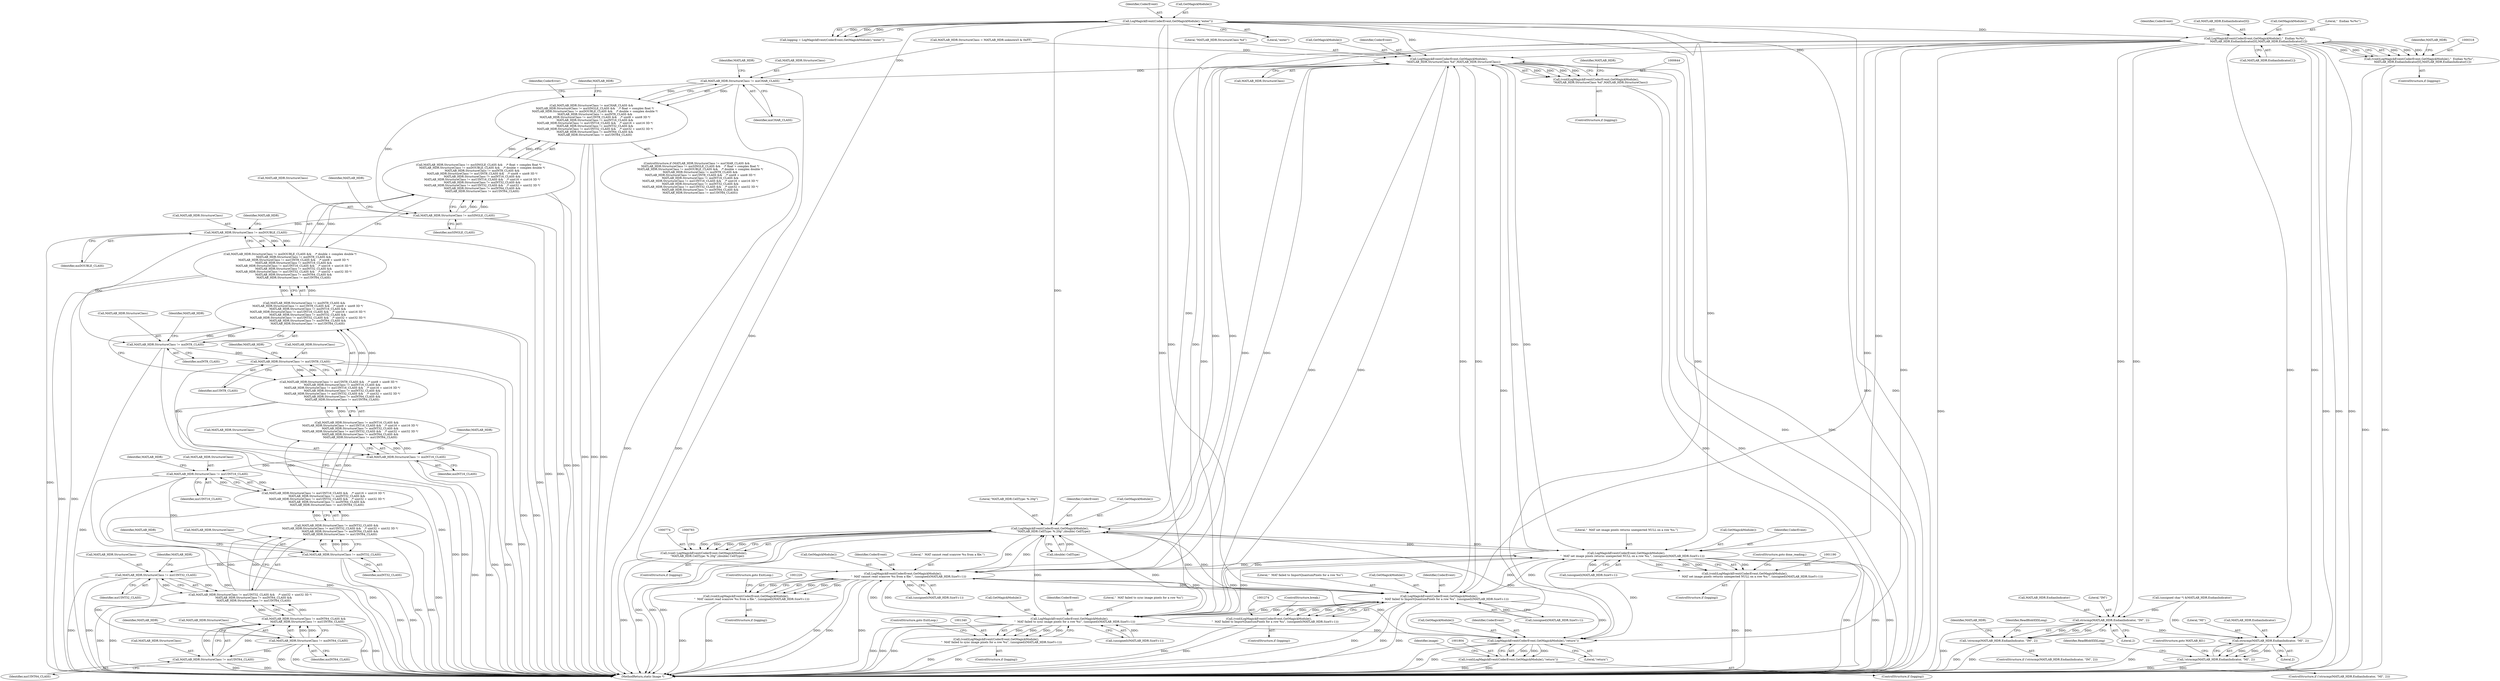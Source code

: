 digraph "0_ImageMagick_8a370f9ab120faf182aa160900ba692ba8e2bcf0@array" {
"1000319" [label="(Call,LogMagickEvent(CoderEvent,GetMagickModule(),\"  Endian %c%c\",\n        MATLAB_HDR.EndianIndicator[0],MATLAB_HDR.EndianIndicator[1]))"];
"1000222" [label="(Call,LogMagickEvent(CoderEvent,GetMagickModule(),\"enter\"))"];
"1000317" [label="(Call,(void)LogMagickEvent(CoderEvent,GetMagickModule(),\"  Endian %c%c\",\n        MATLAB_HDR.EndianIndicator[0],MATLAB_HDR.EndianIndicator[1]))"];
"1000335" [label="(Call,strncmp(MATLAB_HDR.EndianIndicator, \"IM\", 2))"];
"1000334" [label="(Call,!strncmp(MATLAB_HDR.EndianIndicator, \"IM\", 2))"];
"1000362" [label="(Call,strncmp(MATLAB_HDR.EndianIndicator, \"MI\", 2))"];
"1000361" [label="(Call,!strncmp(MATLAB_HDR.EndianIndicator, \"MI\", 2))"];
"1000645" [label="(Call,LogMagickEvent(CoderEvent,GetMagickModule(),\n          \"MATLAB_HDR.StructureClass %d\",MATLAB_HDR.StructureClass))"];
"1000643" [label="(Call,(void)LogMagickEvent(CoderEvent,GetMagickModule(),\n          \"MATLAB_HDR.StructureClass %d\",MATLAB_HDR.StructureClass))"];
"1000654" [label="(Call,MATLAB_HDR.StructureClass != mxCHAR_CLASS)"];
"1000653" [label="(Call,MATLAB_HDR.StructureClass != mxCHAR_CLASS &&\n        MATLAB_HDR.StructureClass != mxSINGLE_CLASS &&    /* float + complex float */\n        MATLAB_HDR.StructureClass != mxDOUBLE_CLASS &&    /* double + complex double */\n        MATLAB_HDR.StructureClass != mxINT8_CLASS &&\n        MATLAB_HDR.StructureClass != mxUINT8_CLASS &&    /* uint8 + uint8 3D */\n        MATLAB_HDR.StructureClass != mxINT16_CLASS &&\n        MATLAB_HDR.StructureClass != mxUINT16_CLASS &&    /* uint16 + uint16 3D */\n        MATLAB_HDR.StructureClass != mxINT32_CLASS &&\n        MATLAB_HDR.StructureClass != mxUINT32_CLASS &&    /* uint32 + uint32 3D */\n        MATLAB_HDR.StructureClass != mxINT64_CLASS &&\n        MATLAB_HDR.StructureClass != mxUINT64_CLASS)"];
"1000660" [label="(Call,MATLAB_HDR.StructureClass != mxSINGLE_CLASS)"];
"1000659" [label="(Call,MATLAB_HDR.StructureClass != mxSINGLE_CLASS &&    /* float + complex float */\n        MATLAB_HDR.StructureClass != mxDOUBLE_CLASS &&    /* double + complex double */\n        MATLAB_HDR.StructureClass != mxINT8_CLASS &&\n        MATLAB_HDR.StructureClass != mxUINT8_CLASS &&    /* uint8 + uint8 3D */\n        MATLAB_HDR.StructureClass != mxINT16_CLASS &&\n        MATLAB_HDR.StructureClass != mxUINT16_CLASS &&    /* uint16 + uint16 3D */\n        MATLAB_HDR.StructureClass != mxINT32_CLASS &&\n        MATLAB_HDR.StructureClass != mxUINT32_CLASS &&    /* uint32 + uint32 3D */\n        MATLAB_HDR.StructureClass != mxINT64_CLASS &&\n        MATLAB_HDR.StructureClass != mxUINT64_CLASS)"];
"1000666" [label="(Call,MATLAB_HDR.StructureClass != mxDOUBLE_CLASS)"];
"1000665" [label="(Call,MATLAB_HDR.StructureClass != mxDOUBLE_CLASS &&    /* double + complex double */\n        MATLAB_HDR.StructureClass != mxINT8_CLASS &&\n        MATLAB_HDR.StructureClass != mxUINT8_CLASS &&    /* uint8 + uint8 3D */\n        MATLAB_HDR.StructureClass != mxINT16_CLASS &&\n        MATLAB_HDR.StructureClass != mxUINT16_CLASS &&    /* uint16 + uint16 3D */\n        MATLAB_HDR.StructureClass != mxINT32_CLASS &&\n        MATLAB_HDR.StructureClass != mxUINT32_CLASS &&    /* uint32 + uint32 3D */\n        MATLAB_HDR.StructureClass != mxINT64_CLASS &&\n        MATLAB_HDR.StructureClass != mxUINT64_CLASS)"];
"1000672" [label="(Call,MATLAB_HDR.StructureClass != mxINT8_CLASS)"];
"1000671" [label="(Call,MATLAB_HDR.StructureClass != mxINT8_CLASS &&\n        MATLAB_HDR.StructureClass != mxUINT8_CLASS &&    /* uint8 + uint8 3D */\n        MATLAB_HDR.StructureClass != mxINT16_CLASS &&\n        MATLAB_HDR.StructureClass != mxUINT16_CLASS &&    /* uint16 + uint16 3D */\n        MATLAB_HDR.StructureClass != mxINT32_CLASS &&\n        MATLAB_HDR.StructureClass != mxUINT32_CLASS &&    /* uint32 + uint32 3D */\n        MATLAB_HDR.StructureClass != mxINT64_CLASS &&\n        MATLAB_HDR.StructureClass != mxUINT64_CLASS)"];
"1000678" [label="(Call,MATLAB_HDR.StructureClass != mxUINT8_CLASS)"];
"1000677" [label="(Call,MATLAB_HDR.StructureClass != mxUINT8_CLASS &&    /* uint8 + uint8 3D */\n        MATLAB_HDR.StructureClass != mxINT16_CLASS &&\n        MATLAB_HDR.StructureClass != mxUINT16_CLASS &&    /* uint16 + uint16 3D */\n        MATLAB_HDR.StructureClass != mxINT32_CLASS &&\n        MATLAB_HDR.StructureClass != mxUINT32_CLASS &&    /* uint32 + uint32 3D */\n        MATLAB_HDR.StructureClass != mxINT64_CLASS &&\n        MATLAB_HDR.StructureClass != mxUINT64_CLASS)"];
"1000684" [label="(Call,MATLAB_HDR.StructureClass != mxINT16_CLASS)"];
"1000683" [label="(Call,MATLAB_HDR.StructureClass != mxINT16_CLASS &&\n        MATLAB_HDR.StructureClass != mxUINT16_CLASS &&    /* uint16 + uint16 3D */\n        MATLAB_HDR.StructureClass != mxINT32_CLASS &&\n        MATLAB_HDR.StructureClass != mxUINT32_CLASS &&    /* uint32 + uint32 3D */\n        MATLAB_HDR.StructureClass != mxINT64_CLASS &&\n        MATLAB_HDR.StructureClass != mxUINT64_CLASS)"];
"1000690" [label="(Call,MATLAB_HDR.StructureClass != mxUINT16_CLASS)"];
"1000689" [label="(Call,MATLAB_HDR.StructureClass != mxUINT16_CLASS &&    /* uint16 + uint16 3D */\n        MATLAB_HDR.StructureClass != mxINT32_CLASS &&\n        MATLAB_HDR.StructureClass != mxUINT32_CLASS &&    /* uint32 + uint32 3D */\n        MATLAB_HDR.StructureClass != mxINT64_CLASS &&\n        MATLAB_HDR.StructureClass != mxUINT64_CLASS)"];
"1000696" [label="(Call,MATLAB_HDR.StructureClass != mxINT32_CLASS)"];
"1000695" [label="(Call,MATLAB_HDR.StructureClass != mxINT32_CLASS &&\n        MATLAB_HDR.StructureClass != mxUINT32_CLASS &&    /* uint32 + uint32 3D */\n        MATLAB_HDR.StructureClass != mxINT64_CLASS &&\n        MATLAB_HDR.StructureClass != mxUINT64_CLASS)"];
"1000702" [label="(Call,MATLAB_HDR.StructureClass != mxUINT32_CLASS)"];
"1000701" [label="(Call,MATLAB_HDR.StructureClass != mxUINT32_CLASS &&    /* uint32 + uint32 3D */\n        MATLAB_HDR.StructureClass != mxINT64_CLASS &&\n        MATLAB_HDR.StructureClass != mxUINT64_CLASS)"];
"1000708" [label="(Call,MATLAB_HDR.StructureClass != mxINT64_CLASS)"];
"1000707" [label="(Call,MATLAB_HDR.StructureClass != mxINT64_CLASS &&\n        MATLAB_HDR.StructureClass != mxUINT64_CLASS)"];
"1000713" [label="(Call,MATLAB_HDR.StructureClass != mxUINT64_CLASS)"];
"1000775" [label="(Call,LogMagickEvent(CoderEvent,GetMagickModule(),\n        \"MATLAB_HDR.CellType: %.20g\",(double) CellType))"];
"1000773" [label="(Call,(void) LogMagickEvent(CoderEvent,GetMagickModule(),\n        \"MATLAB_HDR.CellType: %.20g\",(double) CellType))"];
"1001191" [label="(Call,LogMagickEvent(CoderEvent,GetMagickModule(),\n              \"  MAT set image pixels returns unexpected NULL on a row %u.\", (unsigned)(MATLAB_HDR.SizeY-i-1)))"];
"1001189" [label="(Call,(void)LogMagickEvent(CoderEvent,GetMagickModule(),\n              \"  MAT set image pixels returns unexpected NULL on a row %u.\", (unsigned)(MATLAB_HDR.SizeY-i-1)))"];
"1001221" [label="(Call,LogMagickEvent(CoderEvent,GetMagickModule(),\n             \"  MAT cannot read scanrow %u from a file.\", (unsigned)(MATLAB_HDR.SizeY-i-1)))"];
"1001219" [label="(Call,(void)LogMagickEvent(CoderEvent,GetMagickModule(),\n             \"  MAT cannot read scanrow %u from a file.\", (unsigned)(MATLAB_HDR.SizeY-i-1)))"];
"1001275" [label="(Call,LogMagickEvent(CoderEvent,GetMagickModule(),\n              \"  MAT failed to ImportQuantumPixels for a row %u\", (unsigned)(MATLAB_HDR.SizeY-i-1)))"];
"1001273" [label="(Call,(void)LogMagickEvent(CoderEvent,GetMagickModule(),\n              \"  MAT failed to ImportQuantumPixels for a row %u\", (unsigned)(MATLAB_HDR.SizeY-i-1)))"];
"1001341" [label="(Call,LogMagickEvent(CoderEvent,GetMagickModule(),\n            \"  MAT failed to sync image pixels for a row %u\", (unsigned)(MATLAB_HDR.SizeY-i-1)))"];
"1001339" [label="(Call,(void)LogMagickEvent(CoderEvent,GetMagickModule(),\n            \"  MAT failed to sync image pixels for a row %u\", (unsigned)(MATLAB_HDR.SizeY-i-1)))"];
"1001805" [label="(Call,LogMagickEvent(CoderEvent,GetMagickModule(),\"return\"))"];
"1001803" [label="(Call,(void)LogMagickEvent(CoderEvent,GetMagickModule(),\"return\"))"];
"1000641" [label="(ControlStructure,if (logging))"];
"1000668" [label="(Identifier,MATLAB_HDR)"];
"1000334" [label="(Call,!strncmp(MATLAB_HDR.EndianIndicator, \"IM\", 2))"];
"1001223" [label="(Call,GetMagickModule())"];
"1000697" [label="(Call,MATLAB_HDR.StructureClass)"];
"1000706" [label="(Identifier,mxUINT32_CLASS)"];
"1000778" [label="(Literal,\"MATLAB_HDR.CellType: %.20g\")"];
"1000710" [label="(Identifier,MATLAB_HDR)"];
"1000363" [label="(Call,MATLAB_HDR.EndianIndicator)"];
"1001222" [label="(Identifier,CoderEvent)"];
"1001187" [label="(ControlStructure,if (logging))"];
"1001193" [label="(Call,GetMagickModule())"];
"1001204" [label="(ControlStructure,goto done_reading;)"];
"1000692" [label="(Identifier,MATLAB_HDR)"];
"1000708" [label="(Call,MATLAB_HDR.StructureClass != mxINT64_CLASS)"];
"1000672" [label="(Call,MATLAB_HDR.StructureClass != mxINT8_CLASS)"];
"1001805" [label="(Call,LogMagickEvent(CoderEvent,GetMagickModule(),\"return\"))"];
"1000317" [label="(Call,(void)LogMagickEvent(CoderEvent,GetMagickModule(),\"  Endian %c%c\",\n        MATLAB_HDR.EndianIndicator[0],MATLAB_HDR.EndianIndicator[1]))"];
"1001808" [label="(Literal,\"return\")"];
"1000370" [label="(Identifier,ReadBlobXXXLong)"];
"1000658" [label="(Identifier,mxCHAR_CLASS)"];
"1001191" [label="(Call,LogMagickEvent(CoderEvent,GetMagickModule(),\n              \"  MAT set image pixels returns unexpected NULL on a row %u.\", (unsigned)(MATLAB_HDR.SizeY-i-1)))"];
"1001221" [label="(Call,LogMagickEvent(CoderEvent,GetMagickModule(),\n             \"  MAT cannot read scanrow %u from a file.\", (unsigned)(MATLAB_HDR.SizeY-i-1)))"];
"1000646" [label="(Identifier,CoderEvent)"];
"1001807" [label="(Call,GetMagickModule())"];
"1000340" [label="(Literal,2)"];
"1001192" [label="(Identifier,CoderEvent)"];
"1000364" [label="(Identifier,MATLAB_HDR)"];
"1001271" [label="(ControlStructure,if (logging))"];
"1001224" [label="(Literal,\"  MAT cannot read scanrow %u from a file.\")"];
"1000328" [label="(Call,MATLAB_HDR.EndianIndicator[1])"];
"1000690" [label="(Call,MATLAB_HDR.StructureClass != mxUINT16_CLASS)"];
"1000719" [label="(Identifier,CoderError)"];
"1001337" [label="(ControlStructure,if (logging))"];
"1000684" [label="(Call,MATLAB_HDR.StructureClass != mxINT16_CLASS)"];
"1000696" [label="(Call,MATLAB_HDR.StructureClass != mxINT32_CLASS)"];
"1000700" [label="(Identifier,mxINT32_CLASS)"];
"1000335" [label="(Call,strncmp(MATLAB_HDR.EndianIndicator, \"IM\", 2))"];
"1001194" [label="(Literal,\"  MAT set image pixels returns unexpected NULL on a row %u.\")"];
"1000320" [label="(Identifier,CoderEvent)"];
"1000661" [label="(Call,MATLAB_HDR.StructureClass)"];
"1001195" [label="(Call,(unsigned)(MATLAB_HDR.SizeY-i-1))"];
"1001189" [label="(Call,(void)LogMagickEvent(CoderEvent,GetMagickModule(),\n              \"  MAT set image pixels returns unexpected NULL on a row %u.\", (unsigned)(MATLAB_HDR.SizeY-i-1)))"];
"1000779" [label="(Call,(double) CellType)"];
"1000688" [label="(Identifier,mxINT16_CLASS)"];
"1001803" [label="(Call,(void)LogMagickEvent(CoderEvent,GetMagickModule(),\"return\"))"];
"1000673" [label="(Call,MATLAB_HDR.StructureClass)"];
"1000712" [label="(Identifier,mxINT64_CLASS)"];
"1001234" [label="(ControlStructure,goto ExitLoop;)"];
"1000674" [label="(Identifier,MATLAB_HDR)"];
"1001225" [label="(Call,(unsigned)(MATLAB_HDR.SizeY-i-1))"];
"1001279" [label="(Call,(unsigned)(MATLAB_HDR.SizeY-i-1))"];
"1001801" [label="(ControlStructure,if (logging))"];
"1000222" [label="(Call,LogMagickEvent(CoderEvent,GetMagickModule(),\"enter\"))"];
"1000670" [label="(Identifier,mxDOUBLE_CLASS)"];
"1000685" [label="(Call,MATLAB_HDR.StructureClass)"];
"1000652" [label="(ControlStructure,if (MATLAB_HDR.StructureClass != mxCHAR_CLASS &&\n        MATLAB_HDR.StructureClass != mxSINGLE_CLASS &&    /* float + complex float */\n        MATLAB_HDR.StructureClass != mxDOUBLE_CLASS &&    /* double + complex double */\n        MATLAB_HDR.StructureClass != mxINT8_CLASS &&\n        MATLAB_HDR.StructureClass != mxUINT8_CLASS &&    /* uint8 + uint8 3D */\n        MATLAB_HDR.StructureClass != mxINT16_CLASS &&\n        MATLAB_HDR.StructureClass != mxUINT16_CLASS &&    /* uint16 + uint16 3D */\n        MATLAB_HDR.StructureClass != mxINT32_CLASS &&\n        MATLAB_HDR.StructureClass != mxUINT32_CLASS &&    /* uint32 + uint32 3D */\n        MATLAB_HDR.StructureClass != mxINT64_CLASS &&\n        MATLAB_HDR.StructureClass != mxUINT64_CLASS))"];
"1000366" [label="(Literal,\"MI\")"];
"1000683" [label="(Call,MATLAB_HDR.StructureClass != mxINT16_CLASS &&\n        MATLAB_HDR.StructureClass != mxUINT16_CLASS &&    /* uint16 + uint16 3D */\n        MATLAB_HDR.StructureClass != mxINT32_CLASS &&\n        MATLAB_HDR.StructureClass != mxUINT32_CLASS &&    /* uint32 + uint32 3D */\n        MATLAB_HDR.StructureClass != mxINT64_CLASS &&\n        MATLAB_HDR.StructureClass != mxUINT64_CLASS)"];
"1000220" [label="(Call,logging = LogMagickEvent(CoderEvent,GetMagickModule(),\"enter\"))"];
"1000717" [label="(Identifier,mxUINT64_CLASS)"];
"1000305" [label="(Call,(unsigned char *) &MATLAB_HDR.EndianIndicator)"];
"1000678" [label="(Call,MATLAB_HDR.StructureClass != mxUINT8_CLASS)"];
"1000662" [label="(Identifier,MATLAB_HDR)"];
"1001217" [label="(ControlStructure,if (logging))"];
"1000695" [label="(Call,MATLAB_HDR.StructureClass != mxINT32_CLASS &&\n        MATLAB_HDR.StructureClass != mxUINT32_CLASS &&    /* uint32 + uint32 3D */\n        MATLAB_HDR.StructureClass != mxINT64_CLASS &&\n        MATLAB_HDR.StructureClass != mxUINT64_CLASS)"];
"1000771" [label="(ControlStructure,if (logging))"];
"1001818" [label="(MethodReturn,static Image *)"];
"1000501" [label="(Call,MATLAB_HDR.StructureClass = MATLAB_HDR.unknown5 & 0xFF)"];
"1000682" [label="(Identifier,mxUINT8_CLASS)"];
"1000666" [label="(Call,MATLAB_HDR.StructureClass != mxDOUBLE_CLASS)"];
"1000723" [label="(Identifier,MATLAB_HDR)"];
"1000775" [label="(Call,LogMagickEvent(CoderEvent,GetMagickModule(),\n        \"MATLAB_HDR.CellType: %.20g\",(double) CellType))"];
"1001278" [label="(Literal,\"  MAT failed to ImportQuantumPixels for a row %u\")"];
"1000337" [label="(Identifier,MATLAB_HDR)"];
"1000336" [label="(Call,MATLAB_HDR.EndianIndicator)"];
"1000654" [label="(Call,MATLAB_HDR.StructureClass != mxCHAR_CLASS)"];
"1000694" [label="(Identifier,mxUINT16_CLASS)"];
"1000656" [label="(Identifier,MATLAB_HDR)"];
"1000323" [label="(Call,MATLAB_HDR.EndianIndicator[0])"];
"1000315" [label="(ControlStructure,if (logging))"];
"1000704" [label="(Identifier,MATLAB_HDR)"];
"1000703" [label="(Call,MATLAB_HDR.StructureClass)"];
"1000387" [label="(ControlStructure,goto MATLAB_KO;)"];
"1000698" [label="(Identifier,MATLAB_HDR)"];
"1000660" [label="(Call,MATLAB_HDR.StructureClass != mxSINGLE_CLASS)"];
"1000223" [label="(Identifier,CoderEvent)"];
"1001343" [label="(Call,GetMagickModule())"];
"1001811" [label="(Identifier,image)"];
"1001345" [label="(Call,(unsigned)(MATLAB_HDR.SizeY-i-1))"];
"1000691" [label="(Call,MATLAB_HDR.StructureClass)"];
"1000671" [label="(Call,MATLAB_HDR.StructureClass != mxINT8_CLASS &&\n        MATLAB_HDR.StructureClass != mxUINT8_CLASS &&    /* uint8 + uint8 3D */\n        MATLAB_HDR.StructureClass != mxINT16_CLASS &&\n        MATLAB_HDR.StructureClass != mxUINT16_CLASS &&    /* uint16 + uint16 3D */\n        MATLAB_HDR.StructureClass != mxINT32_CLASS &&\n        MATLAB_HDR.StructureClass != mxUINT32_CLASS &&    /* uint32 + uint32 3D */\n        MATLAB_HDR.StructureClass != mxINT64_CLASS &&\n        MATLAB_HDR.StructureClass != mxUINT64_CLASS)"];
"1001273" [label="(Call,(void)LogMagickEvent(CoderEvent,GetMagickModule(),\n              \"  MAT failed to ImportQuantumPixels for a row %u\", (unsigned)(MATLAB_HDR.SizeY-i-1)))"];
"1001342" [label="(Identifier,CoderEvent)"];
"1000645" [label="(Call,LogMagickEvent(CoderEvent,GetMagickModule(),\n          \"MATLAB_HDR.StructureClass %d\",MATLAB_HDR.StructureClass))"];
"1000715" [label="(Identifier,MATLAB_HDR)"];
"1001806" [label="(Identifier,CoderEvent)"];
"1000339" [label="(Literal,\"IM\")"];
"1000648" [label="(Literal,\"MATLAB_HDR.StructureClass %d\")"];
"1000665" [label="(Call,MATLAB_HDR.StructureClass != mxDOUBLE_CLASS &&    /* double + complex double */\n        MATLAB_HDR.StructureClass != mxINT8_CLASS &&\n        MATLAB_HDR.StructureClass != mxUINT8_CLASS &&    /* uint8 + uint8 3D */\n        MATLAB_HDR.StructureClass != mxINT16_CLASS &&\n        MATLAB_HDR.StructureClass != mxUINT16_CLASS &&    /* uint16 + uint16 3D */\n        MATLAB_HDR.StructureClass != mxINT32_CLASS &&\n        MATLAB_HDR.StructureClass != mxUINT32_CLASS &&    /* uint32 + uint32 3D */\n        MATLAB_HDR.StructureClass != mxINT64_CLASS &&\n        MATLAB_HDR.StructureClass != mxUINT64_CLASS)"];
"1000367" [label="(Literal,2)"];
"1000659" [label="(Call,MATLAB_HDR.StructureClass != mxSINGLE_CLASS &&    /* float + complex float */\n        MATLAB_HDR.StructureClass != mxDOUBLE_CLASS &&    /* double + complex double */\n        MATLAB_HDR.StructureClass != mxINT8_CLASS &&\n        MATLAB_HDR.StructureClass != mxUINT8_CLASS &&    /* uint8 + uint8 3D */\n        MATLAB_HDR.StructureClass != mxINT16_CLASS &&\n        MATLAB_HDR.StructureClass != mxUINT16_CLASS &&    /* uint16 + uint16 3D */\n        MATLAB_HDR.StructureClass != mxINT32_CLASS &&\n        MATLAB_HDR.StructureClass != mxUINT32_CLASS &&    /* uint32 + uint32 3D */\n        MATLAB_HDR.StructureClass != mxINT64_CLASS &&\n        MATLAB_HDR.StructureClass != mxUINT64_CLASS)"];
"1000225" [label="(Literal,\"enter\")"];
"1000333" [label="(ControlStructure,if (!strncmp(MATLAB_HDR.EndianIndicator, \"IM\", 2)))"];
"1000360" [label="(ControlStructure,if (!strncmp(MATLAB_HDR.EndianIndicator, \"MI\", 2)))"];
"1000653" [label="(Call,MATLAB_HDR.StructureClass != mxCHAR_CLASS &&\n        MATLAB_HDR.StructureClass != mxSINGLE_CLASS &&    /* float + complex float */\n        MATLAB_HDR.StructureClass != mxDOUBLE_CLASS &&    /* double + complex double */\n        MATLAB_HDR.StructureClass != mxINT8_CLASS &&\n        MATLAB_HDR.StructureClass != mxUINT8_CLASS &&    /* uint8 + uint8 3D */\n        MATLAB_HDR.StructureClass != mxINT16_CLASS &&\n        MATLAB_HDR.StructureClass != mxUINT16_CLASS &&    /* uint16 + uint16 3D */\n        MATLAB_HDR.StructureClass != mxINT32_CLASS &&\n        MATLAB_HDR.StructureClass != mxUINT32_CLASS &&    /* uint32 + uint32 3D */\n        MATLAB_HDR.StructureClass != mxINT64_CLASS &&\n        MATLAB_HDR.StructureClass != mxUINT64_CLASS)"];
"1000664" [label="(Identifier,mxSINGLE_CLASS)"];
"1000679" [label="(Call,MATLAB_HDR.StructureClass)"];
"1000701" [label="(Call,MATLAB_HDR.StructureClass != mxUINT32_CLASS &&    /* uint32 + uint32 3D */\n        MATLAB_HDR.StructureClass != mxINT64_CLASS &&\n        MATLAB_HDR.StructureClass != mxUINT64_CLASS)"];
"1000361" [label="(Call,!strncmp(MATLAB_HDR.EndianIndicator, \"MI\", 2))"];
"1001275" [label="(Call,LogMagickEvent(CoderEvent,GetMagickModule(),\n              \"  MAT failed to ImportQuantumPixels for a row %u\", (unsigned)(MATLAB_HDR.SizeY-i-1)))"];
"1000776" [label="(Identifier,CoderEvent)"];
"1000680" [label="(Identifier,MATLAB_HDR)"];
"1000321" [label="(Call,GetMagickModule())"];
"1000667" [label="(Call,MATLAB_HDR.StructureClass)"];
"1000777" [label="(Call,GetMagickModule())"];
"1001354" [label="(ControlStructure,goto ExitLoop;)"];
"1000319" [label="(Call,LogMagickEvent(CoderEvent,GetMagickModule(),\"  Endian %c%c\",\n        MATLAB_HDR.EndianIndicator[0],MATLAB_HDR.EndianIndicator[1]))"];
"1000713" [label="(Call,MATLAB_HDR.StructureClass != mxUINT64_CLASS)"];
"1001288" [label="(ControlStructure,break;)"];
"1001341" [label="(Call,LogMagickEvent(CoderEvent,GetMagickModule(),\n            \"  MAT failed to sync image pixels for a row %u\", (unsigned)(MATLAB_HDR.SizeY-i-1)))"];
"1001277" [label="(Call,GetMagickModule())"];
"1001276" [label="(Identifier,CoderEvent)"];
"1000647" [label="(Call,GetMagickModule())"];
"1000655" [label="(Call,MATLAB_HDR.StructureClass)"];
"1000689" [label="(Call,MATLAB_HDR.StructureClass != mxUINT16_CLASS &&    /* uint16 + uint16 3D */\n        MATLAB_HDR.StructureClass != mxINT32_CLASS &&\n        MATLAB_HDR.StructureClass != mxUINT32_CLASS &&    /* uint32 + uint32 3D */\n        MATLAB_HDR.StructureClass != mxINT64_CLASS &&\n        MATLAB_HDR.StructureClass != mxUINT64_CLASS)"];
"1000643" [label="(Call,(void)LogMagickEvent(CoderEvent,GetMagickModule(),\n          \"MATLAB_HDR.StructureClass %d\",MATLAB_HDR.StructureClass))"];
"1001344" [label="(Literal,\"  MAT failed to sync image pixels for a row %u\")"];
"1001219" [label="(Call,(void)LogMagickEvent(CoderEvent,GetMagickModule(),\n             \"  MAT cannot read scanrow %u from a file.\", (unsigned)(MATLAB_HDR.SizeY-i-1)))"];
"1000677" [label="(Call,MATLAB_HDR.StructureClass != mxUINT8_CLASS &&    /* uint8 + uint8 3D */\n        MATLAB_HDR.StructureClass != mxINT16_CLASS &&\n        MATLAB_HDR.StructureClass != mxUINT16_CLASS &&    /* uint16 + uint16 3D */\n        MATLAB_HDR.StructureClass != mxINT32_CLASS &&\n        MATLAB_HDR.StructureClass != mxUINT32_CLASS &&    /* uint32 + uint32 3D */\n        MATLAB_HDR.StructureClass != mxINT64_CLASS &&\n        MATLAB_HDR.StructureClass != mxUINT64_CLASS)"];
"1000224" [label="(Call,GetMagickModule())"];
"1000773" [label="(Call,(void) LogMagickEvent(CoderEvent,GetMagickModule(),\n        \"MATLAB_HDR.CellType: %.20g\",(double) CellType))"];
"1000322" [label="(Literal,\"  Endian %c%c\")"];
"1000686" [label="(Identifier,MATLAB_HDR)"];
"1000343" [label="(Identifier,ReadBlobXXXLong)"];
"1000676" [label="(Identifier,mxINT8_CLASS)"];
"1000702" [label="(Call,MATLAB_HDR.StructureClass != mxUINT32_CLASS)"];
"1000714" [label="(Call,MATLAB_HDR.StructureClass)"];
"1000709" [label="(Call,MATLAB_HDR.StructureClass)"];
"1001339" [label="(Call,(void)LogMagickEvent(CoderEvent,GetMagickModule(),\n            \"  MAT failed to sync image pixels for a row %u\", (unsigned)(MATLAB_HDR.SizeY-i-1)))"];
"1000707" [label="(Call,MATLAB_HDR.StructureClass != mxINT64_CLASS &&\n        MATLAB_HDR.StructureClass != mxUINT64_CLASS)"];
"1000649" [label="(Call,MATLAB_HDR.StructureClass)"];
"1000362" [label="(Call,strncmp(MATLAB_HDR.EndianIndicator, \"MI\", 2))"];
"1000319" -> "1000317"  [label="AST: "];
"1000319" -> "1000328"  [label="CFG: "];
"1000320" -> "1000319"  [label="AST: "];
"1000321" -> "1000319"  [label="AST: "];
"1000322" -> "1000319"  [label="AST: "];
"1000323" -> "1000319"  [label="AST: "];
"1000328" -> "1000319"  [label="AST: "];
"1000317" -> "1000319"  [label="CFG: "];
"1000319" -> "1001818"  [label="DDG: "];
"1000319" -> "1001818"  [label="DDG: "];
"1000319" -> "1001818"  [label="DDG: "];
"1000319" -> "1001818"  [label="DDG: "];
"1000319" -> "1000317"  [label="DDG: "];
"1000319" -> "1000317"  [label="DDG: "];
"1000319" -> "1000317"  [label="DDG: "];
"1000319" -> "1000317"  [label="DDG: "];
"1000319" -> "1000317"  [label="DDG: "];
"1000222" -> "1000319"  [label="DDG: "];
"1000319" -> "1000335"  [label="DDG: "];
"1000319" -> "1000335"  [label="DDG: "];
"1000319" -> "1000362"  [label="DDG: "];
"1000319" -> "1000362"  [label="DDG: "];
"1000319" -> "1000645"  [label="DDG: "];
"1000319" -> "1000775"  [label="DDG: "];
"1000319" -> "1001191"  [label="DDG: "];
"1000319" -> "1001221"  [label="DDG: "];
"1000319" -> "1001275"  [label="DDG: "];
"1000319" -> "1001341"  [label="DDG: "];
"1000319" -> "1001805"  [label="DDG: "];
"1000222" -> "1000220"  [label="AST: "];
"1000222" -> "1000225"  [label="CFG: "];
"1000223" -> "1000222"  [label="AST: "];
"1000224" -> "1000222"  [label="AST: "];
"1000225" -> "1000222"  [label="AST: "];
"1000220" -> "1000222"  [label="CFG: "];
"1000222" -> "1001818"  [label="DDG: "];
"1000222" -> "1001818"  [label="DDG: "];
"1000222" -> "1000220"  [label="DDG: "];
"1000222" -> "1000220"  [label="DDG: "];
"1000222" -> "1000220"  [label="DDG: "];
"1000222" -> "1000645"  [label="DDG: "];
"1000222" -> "1000775"  [label="DDG: "];
"1000222" -> "1001191"  [label="DDG: "];
"1000222" -> "1001221"  [label="DDG: "];
"1000222" -> "1001275"  [label="DDG: "];
"1000222" -> "1001341"  [label="DDG: "];
"1000222" -> "1001805"  [label="DDG: "];
"1000317" -> "1000315"  [label="AST: "];
"1000318" -> "1000317"  [label="AST: "];
"1000337" -> "1000317"  [label="CFG: "];
"1000317" -> "1001818"  [label="DDG: "];
"1000317" -> "1001818"  [label="DDG: "];
"1000335" -> "1000334"  [label="AST: "];
"1000335" -> "1000340"  [label="CFG: "];
"1000336" -> "1000335"  [label="AST: "];
"1000339" -> "1000335"  [label="AST: "];
"1000340" -> "1000335"  [label="AST: "];
"1000334" -> "1000335"  [label="CFG: "];
"1000335" -> "1001818"  [label="DDG: "];
"1000335" -> "1000334"  [label="DDG: "];
"1000335" -> "1000334"  [label="DDG: "];
"1000335" -> "1000334"  [label="DDG: "];
"1000305" -> "1000335"  [label="DDG: "];
"1000335" -> "1000362"  [label="DDG: "];
"1000334" -> "1000333"  [label="AST: "];
"1000343" -> "1000334"  [label="CFG: "];
"1000364" -> "1000334"  [label="CFG: "];
"1000334" -> "1001818"  [label="DDG: "];
"1000334" -> "1001818"  [label="DDG: "];
"1000362" -> "1000361"  [label="AST: "];
"1000362" -> "1000367"  [label="CFG: "];
"1000363" -> "1000362"  [label="AST: "];
"1000366" -> "1000362"  [label="AST: "];
"1000367" -> "1000362"  [label="AST: "];
"1000361" -> "1000362"  [label="CFG: "];
"1000362" -> "1001818"  [label="DDG: "];
"1000362" -> "1000361"  [label="DDG: "];
"1000362" -> "1000361"  [label="DDG: "];
"1000362" -> "1000361"  [label="DDG: "];
"1000305" -> "1000362"  [label="DDG: "];
"1000361" -> "1000360"  [label="AST: "];
"1000370" -> "1000361"  [label="CFG: "];
"1000387" -> "1000361"  [label="CFG: "];
"1000361" -> "1001818"  [label="DDG: "];
"1000361" -> "1001818"  [label="DDG: "];
"1000645" -> "1000643"  [label="AST: "];
"1000645" -> "1000649"  [label="CFG: "];
"1000646" -> "1000645"  [label="AST: "];
"1000647" -> "1000645"  [label="AST: "];
"1000648" -> "1000645"  [label="AST: "];
"1000649" -> "1000645"  [label="AST: "];
"1000643" -> "1000645"  [label="CFG: "];
"1000645" -> "1001818"  [label="DDG: "];
"1000645" -> "1001818"  [label="DDG: "];
"1000645" -> "1000643"  [label="DDG: "];
"1000645" -> "1000643"  [label="DDG: "];
"1000645" -> "1000643"  [label="DDG: "];
"1000645" -> "1000643"  [label="DDG: "];
"1001191" -> "1000645"  [label="DDG: "];
"1001341" -> "1000645"  [label="DDG: "];
"1000775" -> "1000645"  [label="DDG: "];
"1001275" -> "1000645"  [label="DDG: "];
"1001221" -> "1000645"  [label="DDG: "];
"1000501" -> "1000645"  [label="DDG: "];
"1000645" -> "1000654"  [label="DDG: "];
"1000645" -> "1000775"  [label="DDG: "];
"1000645" -> "1001191"  [label="DDG: "];
"1000645" -> "1001221"  [label="DDG: "];
"1000645" -> "1001275"  [label="DDG: "];
"1000645" -> "1001341"  [label="DDG: "];
"1000645" -> "1001805"  [label="DDG: "];
"1000643" -> "1000641"  [label="AST: "];
"1000644" -> "1000643"  [label="AST: "];
"1000656" -> "1000643"  [label="CFG: "];
"1000643" -> "1001818"  [label="DDG: "];
"1000643" -> "1001818"  [label="DDG: "];
"1000654" -> "1000653"  [label="AST: "];
"1000654" -> "1000658"  [label="CFG: "];
"1000655" -> "1000654"  [label="AST: "];
"1000658" -> "1000654"  [label="AST: "];
"1000662" -> "1000654"  [label="CFG: "];
"1000653" -> "1000654"  [label="CFG: "];
"1000654" -> "1001818"  [label="DDG: "];
"1000654" -> "1001818"  [label="DDG: "];
"1000654" -> "1000653"  [label="DDG: "];
"1000654" -> "1000653"  [label="DDG: "];
"1000501" -> "1000654"  [label="DDG: "];
"1000654" -> "1000660"  [label="DDG: "];
"1000653" -> "1000652"  [label="AST: "];
"1000653" -> "1000659"  [label="CFG: "];
"1000659" -> "1000653"  [label="AST: "];
"1000719" -> "1000653"  [label="CFG: "];
"1000723" -> "1000653"  [label="CFG: "];
"1000653" -> "1001818"  [label="DDG: "];
"1000653" -> "1001818"  [label="DDG: "];
"1000653" -> "1001818"  [label="DDG: "];
"1000659" -> "1000653"  [label="DDG: "];
"1000659" -> "1000653"  [label="DDG: "];
"1000660" -> "1000659"  [label="AST: "];
"1000660" -> "1000664"  [label="CFG: "];
"1000661" -> "1000660"  [label="AST: "];
"1000664" -> "1000660"  [label="AST: "];
"1000668" -> "1000660"  [label="CFG: "];
"1000659" -> "1000660"  [label="CFG: "];
"1000660" -> "1001818"  [label="DDG: "];
"1000660" -> "1001818"  [label="DDG: "];
"1000660" -> "1000659"  [label="DDG: "];
"1000660" -> "1000659"  [label="DDG: "];
"1000660" -> "1000666"  [label="DDG: "];
"1000659" -> "1000665"  [label="CFG: "];
"1000665" -> "1000659"  [label="AST: "];
"1000659" -> "1001818"  [label="DDG: "];
"1000659" -> "1001818"  [label="DDG: "];
"1000665" -> "1000659"  [label="DDG: "];
"1000665" -> "1000659"  [label="DDG: "];
"1000666" -> "1000665"  [label="AST: "];
"1000666" -> "1000670"  [label="CFG: "];
"1000667" -> "1000666"  [label="AST: "];
"1000670" -> "1000666"  [label="AST: "];
"1000674" -> "1000666"  [label="CFG: "];
"1000665" -> "1000666"  [label="CFG: "];
"1000666" -> "1001818"  [label="DDG: "];
"1000666" -> "1001818"  [label="DDG: "];
"1000666" -> "1000665"  [label="DDG: "];
"1000666" -> "1000665"  [label="DDG: "];
"1000666" -> "1000672"  [label="DDG: "];
"1000665" -> "1000671"  [label="CFG: "];
"1000671" -> "1000665"  [label="AST: "];
"1000665" -> "1001818"  [label="DDG: "];
"1000665" -> "1001818"  [label="DDG: "];
"1000671" -> "1000665"  [label="DDG: "];
"1000671" -> "1000665"  [label="DDG: "];
"1000672" -> "1000671"  [label="AST: "];
"1000672" -> "1000676"  [label="CFG: "];
"1000673" -> "1000672"  [label="AST: "];
"1000676" -> "1000672"  [label="AST: "];
"1000680" -> "1000672"  [label="CFG: "];
"1000671" -> "1000672"  [label="CFG: "];
"1000672" -> "1001818"  [label="DDG: "];
"1000672" -> "1001818"  [label="DDG: "];
"1000672" -> "1000671"  [label="DDG: "];
"1000672" -> "1000671"  [label="DDG: "];
"1000672" -> "1000678"  [label="DDG: "];
"1000671" -> "1000677"  [label="CFG: "];
"1000677" -> "1000671"  [label="AST: "];
"1000671" -> "1001818"  [label="DDG: "];
"1000671" -> "1001818"  [label="DDG: "];
"1000677" -> "1000671"  [label="DDG: "];
"1000677" -> "1000671"  [label="DDG: "];
"1000678" -> "1000677"  [label="AST: "];
"1000678" -> "1000682"  [label="CFG: "];
"1000679" -> "1000678"  [label="AST: "];
"1000682" -> "1000678"  [label="AST: "];
"1000686" -> "1000678"  [label="CFG: "];
"1000677" -> "1000678"  [label="CFG: "];
"1000678" -> "1001818"  [label="DDG: "];
"1000678" -> "1001818"  [label="DDG: "];
"1000678" -> "1000677"  [label="DDG: "];
"1000678" -> "1000677"  [label="DDG: "];
"1000678" -> "1000684"  [label="DDG: "];
"1000677" -> "1000683"  [label="CFG: "];
"1000683" -> "1000677"  [label="AST: "];
"1000677" -> "1001818"  [label="DDG: "];
"1000677" -> "1001818"  [label="DDG: "];
"1000683" -> "1000677"  [label="DDG: "];
"1000683" -> "1000677"  [label="DDG: "];
"1000684" -> "1000683"  [label="AST: "];
"1000684" -> "1000688"  [label="CFG: "];
"1000685" -> "1000684"  [label="AST: "];
"1000688" -> "1000684"  [label="AST: "];
"1000692" -> "1000684"  [label="CFG: "];
"1000683" -> "1000684"  [label="CFG: "];
"1000684" -> "1001818"  [label="DDG: "];
"1000684" -> "1001818"  [label="DDG: "];
"1000684" -> "1000683"  [label="DDG: "];
"1000684" -> "1000683"  [label="DDG: "];
"1000684" -> "1000690"  [label="DDG: "];
"1000683" -> "1000689"  [label="CFG: "];
"1000689" -> "1000683"  [label="AST: "];
"1000683" -> "1001818"  [label="DDG: "];
"1000683" -> "1001818"  [label="DDG: "];
"1000689" -> "1000683"  [label="DDG: "];
"1000689" -> "1000683"  [label="DDG: "];
"1000690" -> "1000689"  [label="AST: "];
"1000690" -> "1000694"  [label="CFG: "];
"1000691" -> "1000690"  [label="AST: "];
"1000694" -> "1000690"  [label="AST: "];
"1000698" -> "1000690"  [label="CFG: "];
"1000689" -> "1000690"  [label="CFG: "];
"1000690" -> "1001818"  [label="DDG: "];
"1000690" -> "1001818"  [label="DDG: "];
"1000690" -> "1000689"  [label="DDG: "];
"1000690" -> "1000689"  [label="DDG: "];
"1000690" -> "1000696"  [label="DDG: "];
"1000689" -> "1000695"  [label="CFG: "];
"1000695" -> "1000689"  [label="AST: "];
"1000689" -> "1001818"  [label="DDG: "];
"1000689" -> "1001818"  [label="DDG: "];
"1000695" -> "1000689"  [label="DDG: "];
"1000695" -> "1000689"  [label="DDG: "];
"1000696" -> "1000695"  [label="AST: "];
"1000696" -> "1000700"  [label="CFG: "];
"1000697" -> "1000696"  [label="AST: "];
"1000700" -> "1000696"  [label="AST: "];
"1000704" -> "1000696"  [label="CFG: "];
"1000695" -> "1000696"  [label="CFG: "];
"1000696" -> "1001818"  [label="DDG: "];
"1000696" -> "1001818"  [label="DDG: "];
"1000696" -> "1000695"  [label="DDG: "];
"1000696" -> "1000695"  [label="DDG: "];
"1000696" -> "1000702"  [label="DDG: "];
"1000695" -> "1000701"  [label="CFG: "];
"1000701" -> "1000695"  [label="AST: "];
"1000695" -> "1001818"  [label="DDG: "];
"1000695" -> "1001818"  [label="DDG: "];
"1000701" -> "1000695"  [label="DDG: "];
"1000701" -> "1000695"  [label="DDG: "];
"1000702" -> "1000701"  [label="AST: "];
"1000702" -> "1000706"  [label="CFG: "];
"1000703" -> "1000702"  [label="AST: "];
"1000706" -> "1000702"  [label="AST: "];
"1000710" -> "1000702"  [label="CFG: "];
"1000701" -> "1000702"  [label="CFG: "];
"1000702" -> "1001818"  [label="DDG: "];
"1000702" -> "1001818"  [label="DDG: "];
"1000702" -> "1000701"  [label="DDG: "];
"1000702" -> "1000701"  [label="DDG: "];
"1000702" -> "1000708"  [label="DDG: "];
"1000701" -> "1000707"  [label="CFG: "];
"1000707" -> "1000701"  [label="AST: "];
"1000701" -> "1001818"  [label="DDG: "];
"1000701" -> "1001818"  [label="DDG: "];
"1000707" -> "1000701"  [label="DDG: "];
"1000707" -> "1000701"  [label="DDG: "];
"1000708" -> "1000707"  [label="AST: "];
"1000708" -> "1000712"  [label="CFG: "];
"1000709" -> "1000708"  [label="AST: "];
"1000712" -> "1000708"  [label="AST: "];
"1000715" -> "1000708"  [label="CFG: "];
"1000707" -> "1000708"  [label="CFG: "];
"1000708" -> "1001818"  [label="DDG: "];
"1000708" -> "1001818"  [label="DDG: "];
"1000708" -> "1000707"  [label="DDG: "];
"1000708" -> "1000707"  [label="DDG: "];
"1000708" -> "1000713"  [label="DDG: "];
"1000707" -> "1000713"  [label="CFG: "];
"1000713" -> "1000707"  [label="AST: "];
"1000707" -> "1001818"  [label="DDG: "];
"1000707" -> "1001818"  [label="DDG: "];
"1000713" -> "1000707"  [label="DDG: "];
"1000713" -> "1000707"  [label="DDG: "];
"1000713" -> "1000717"  [label="CFG: "];
"1000714" -> "1000713"  [label="AST: "];
"1000717" -> "1000713"  [label="AST: "];
"1000713" -> "1001818"  [label="DDG: "];
"1000713" -> "1001818"  [label="DDG: "];
"1000775" -> "1000773"  [label="AST: "];
"1000775" -> "1000779"  [label="CFG: "];
"1000776" -> "1000775"  [label="AST: "];
"1000777" -> "1000775"  [label="AST: "];
"1000778" -> "1000775"  [label="AST: "];
"1000779" -> "1000775"  [label="AST: "];
"1000773" -> "1000775"  [label="CFG: "];
"1000775" -> "1001818"  [label="DDG: "];
"1000775" -> "1001818"  [label="DDG: "];
"1000775" -> "1001818"  [label="DDG: "];
"1000775" -> "1000773"  [label="DDG: "];
"1000775" -> "1000773"  [label="DDG: "];
"1000775" -> "1000773"  [label="DDG: "];
"1000775" -> "1000773"  [label="DDG: "];
"1001191" -> "1000775"  [label="DDG: "];
"1001341" -> "1000775"  [label="DDG: "];
"1001275" -> "1000775"  [label="DDG: "];
"1001221" -> "1000775"  [label="DDG: "];
"1000779" -> "1000775"  [label="DDG: "];
"1000775" -> "1001191"  [label="DDG: "];
"1000775" -> "1001221"  [label="DDG: "];
"1000775" -> "1001275"  [label="DDG: "];
"1000775" -> "1001341"  [label="DDG: "];
"1000775" -> "1001805"  [label="DDG: "];
"1000773" -> "1000771"  [label="AST: "];
"1000774" -> "1000773"  [label="AST: "];
"1000783" -> "1000773"  [label="CFG: "];
"1000773" -> "1001818"  [label="DDG: "];
"1000773" -> "1001818"  [label="DDG: "];
"1001191" -> "1001189"  [label="AST: "];
"1001191" -> "1001195"  [label="CFG: "];
"1001192" -> "1001191"  [label="AST: "];
"1001193" -> "1001191"  [label="AST: "];
"1001194" -> "1001191"  [label="AST: "];
"1001195" -> "1001191"  [label="AST: "];
"1001189" -> "1001191"  [label="CFG: "];
"1001191" -> "1001818"  [label="DDG: "];
"1001191" -> "1001818"  [label="DDG: "];
"1001191" -> "1001818"  [label="DDG: "];
"1001191" -> "1001189"  [label="DDG: "];
"1001191" -> "1001189"  [label="DDG: "];
"1001191" -> "1001189"  [label="DDG: "];
"1001191" -> "1001189"  [label="DDG: "];
"1001341" -> "1001191"  [label="DDG: "];
"1001275" -> "1001191"  [label="DDG: "];
"1001221" -> "1001191"  [label="DDG: "];
"1001195" -> "1001191"  [label="DDG: "];
"1001191" -> "1001221"  [label="DDG: "];
"1001191" -> "1001275"  [label="DDG: "];
"1001191" -> "1001341"  [label="DDG: "];
"1001191" -> "1001805"  [label="DDG: "];
"1001189" -> "1001187"  [label="AST: "];
"1001190" -> "1001189"  [label="AST: "];
"1001204" -> "1001189"  [label="CFG: "];
"1001189" -> "1001818"  [label="DDG: "];
"1001189" -> "1001818"  [label="DDG: "];
"1001221" -> "1001219"  [label="AST: "];
"1001221" -> "1001225"  [label="CFG: "];
"1001222" -> "1001221"  [label="AST: "];
"1001223" -> "1001221"  [label="AST: "];
"1001224" -> "1001221"  [label="AST: "];
"1001225" -> "1001221"  [label="AST: "];
"1001219" -> "1001221"  [label="CFG: "];
"1001221" -> "1001818"  [label="DDG: "];
"1001221" -> "1001818"  [label="DDG: "];
"1001221" -> "1001818"  [label="DDG: "];
"1001221" -> "1001219"  [label="DDG: "];
"1001221" -> "1001219"  [label="DDG: "];
"1001221" -> "1001219"  [label="DDG: "];
"1001221" -> "1001219"  [label="DDG: "];
"1001341" -> "1001221"  [label="DDG: "];
"1001275" -> "1001221"  [label="DDG: "];
"1001225" -> "1001221"  [label="DDG: "];
"1001221" -> "1001275"  [label="DDG: "];
"1001221" -> "1001341"  [label="DDG: "];
"1001221" -> "1001805"  [label="DDG: "];
"1001219" -> "1001217"  [label="AST: "];
"1001220" -> "1001219"  [label="AST: "];
"1001234" -> "1001219"  [label="CFG: "];
"1001219" -> "1001818"  [label="DDG: "];
"1001219" -> "1001818"  [label="DDG: "];
"1001275" -> "1001273"  [label="AST: "];
"1001275" -> "1001279"  [label="CFG: "];
"1001276" -> "1001275"  [label="AST: "];
"1001277" -> "1001275"  [label="AST: "];
"1001278" -> "1001275"  [label="AST: "];
"1001279" -> "1001275"  [label="AST: "];
"1001273" -> "1001275"  [label="CFG: "];
"1001275" -> "1001818"  [label="DDG: "];
"1001275" -> "1001818"  [label="DDG: "];
"1001275" -> "1001818"  [label="DDG: "];
"1001275" -> "1001273"  [label="DDG: "];
"1001275" -> "1001273"  [label="DDG: "];
"1001275" -> "1001273"  [label="DDG: "];
"1001275" -> "1001273"  [label="DDG: "];
"1001341" -> "1001275"  [label="DDG: "];
"1001279" -> "1001275"  [label="DDG: "];
"1001275" -> "1001341"  [label="DDG: "];
"1001275" -> "1001805"  [label="DDG: "];
"1001273" -> "1001271"  [label="AST: "];
"1001274" -> "1001273"  [label="AST: "];
"1001288" -> "1001273"  [label="CFG: "];
"1001273" -> "1001818"  [label="DDG: "];
"1001273" -> "1001818"  [label="DDG: "];
"1001341" -> "1001339"  [label="AST: "];
"1001341" -> "1001345"  [label="CFG: "];
"1001342" -> "1001341"  [label="AST: "];
"1001343" -> "1001341"  [label="AST: "];
"1001344" -> "1001341"  [label="AST: "];
"1001345" -> "1001341"  [label="AST: "];
"1001339" -> "1001341"  [label="CFG: "];
"1001341" -> "1001818"  [label="DDG: "];
"1001341" -> "1001818"  [label="DDG: "];
"1001341" -> "1001818"  [label="DDG: "];
"1001341" -> "1001339"  [label="DDG: "];
"1001341" -> "1001339"  [label="DDG: "];
"1001341" -> "1001339"  [label="DDG: "];
"1001341" -> "1001339"  [label="DDG: "];
"1001345" -> "1001341"  [label="DDG: "];
"1001341" -> "1001805"  [label="DDG: "];
"1001339" -> "1001337"  [label="AST: "];
"1001340" -> "1001339"  [label="AST: "];
"1001354" -> "1001339"  [label="CFG: "];
"1001339" -> "1001818"  [label="DDG: "];
"1001339" -> "1001818"  [label="DDG: "];
"1001805" -> "1001803"  [label="AST: "];
"1001805" -> "1001808"  [label="CFG: "];
"1001806" -> "1001805"  [label="AST: "];
"1001807" -> "1001805"  [label="AST: "];
"1001808" -> "1001805"  [label="AST: "];
"1001803" -> "1001805"  [label="CFG: "];
"1001805" -> "1001818"  [label="DDG: "];
"1001805" -> "1001818"  [label="DDG: "];
"1001805" -> "1001803"  [label="DDG: "];
"1001805" -> "1001803"  [label="DDG: "];
"1001805" -> "1001803"  [label="DDG: "];
"1001803" -> "1001801"  [label="AST: "];
"1001804" -> "1001803"  [label="AST: "];
"1001811" -> "1001803"  [label="CFG: "];
"1001803" -> "1001818"  [label="DDG: "];
"1001803" -> "1001818"  [label="DDG: "];
}
